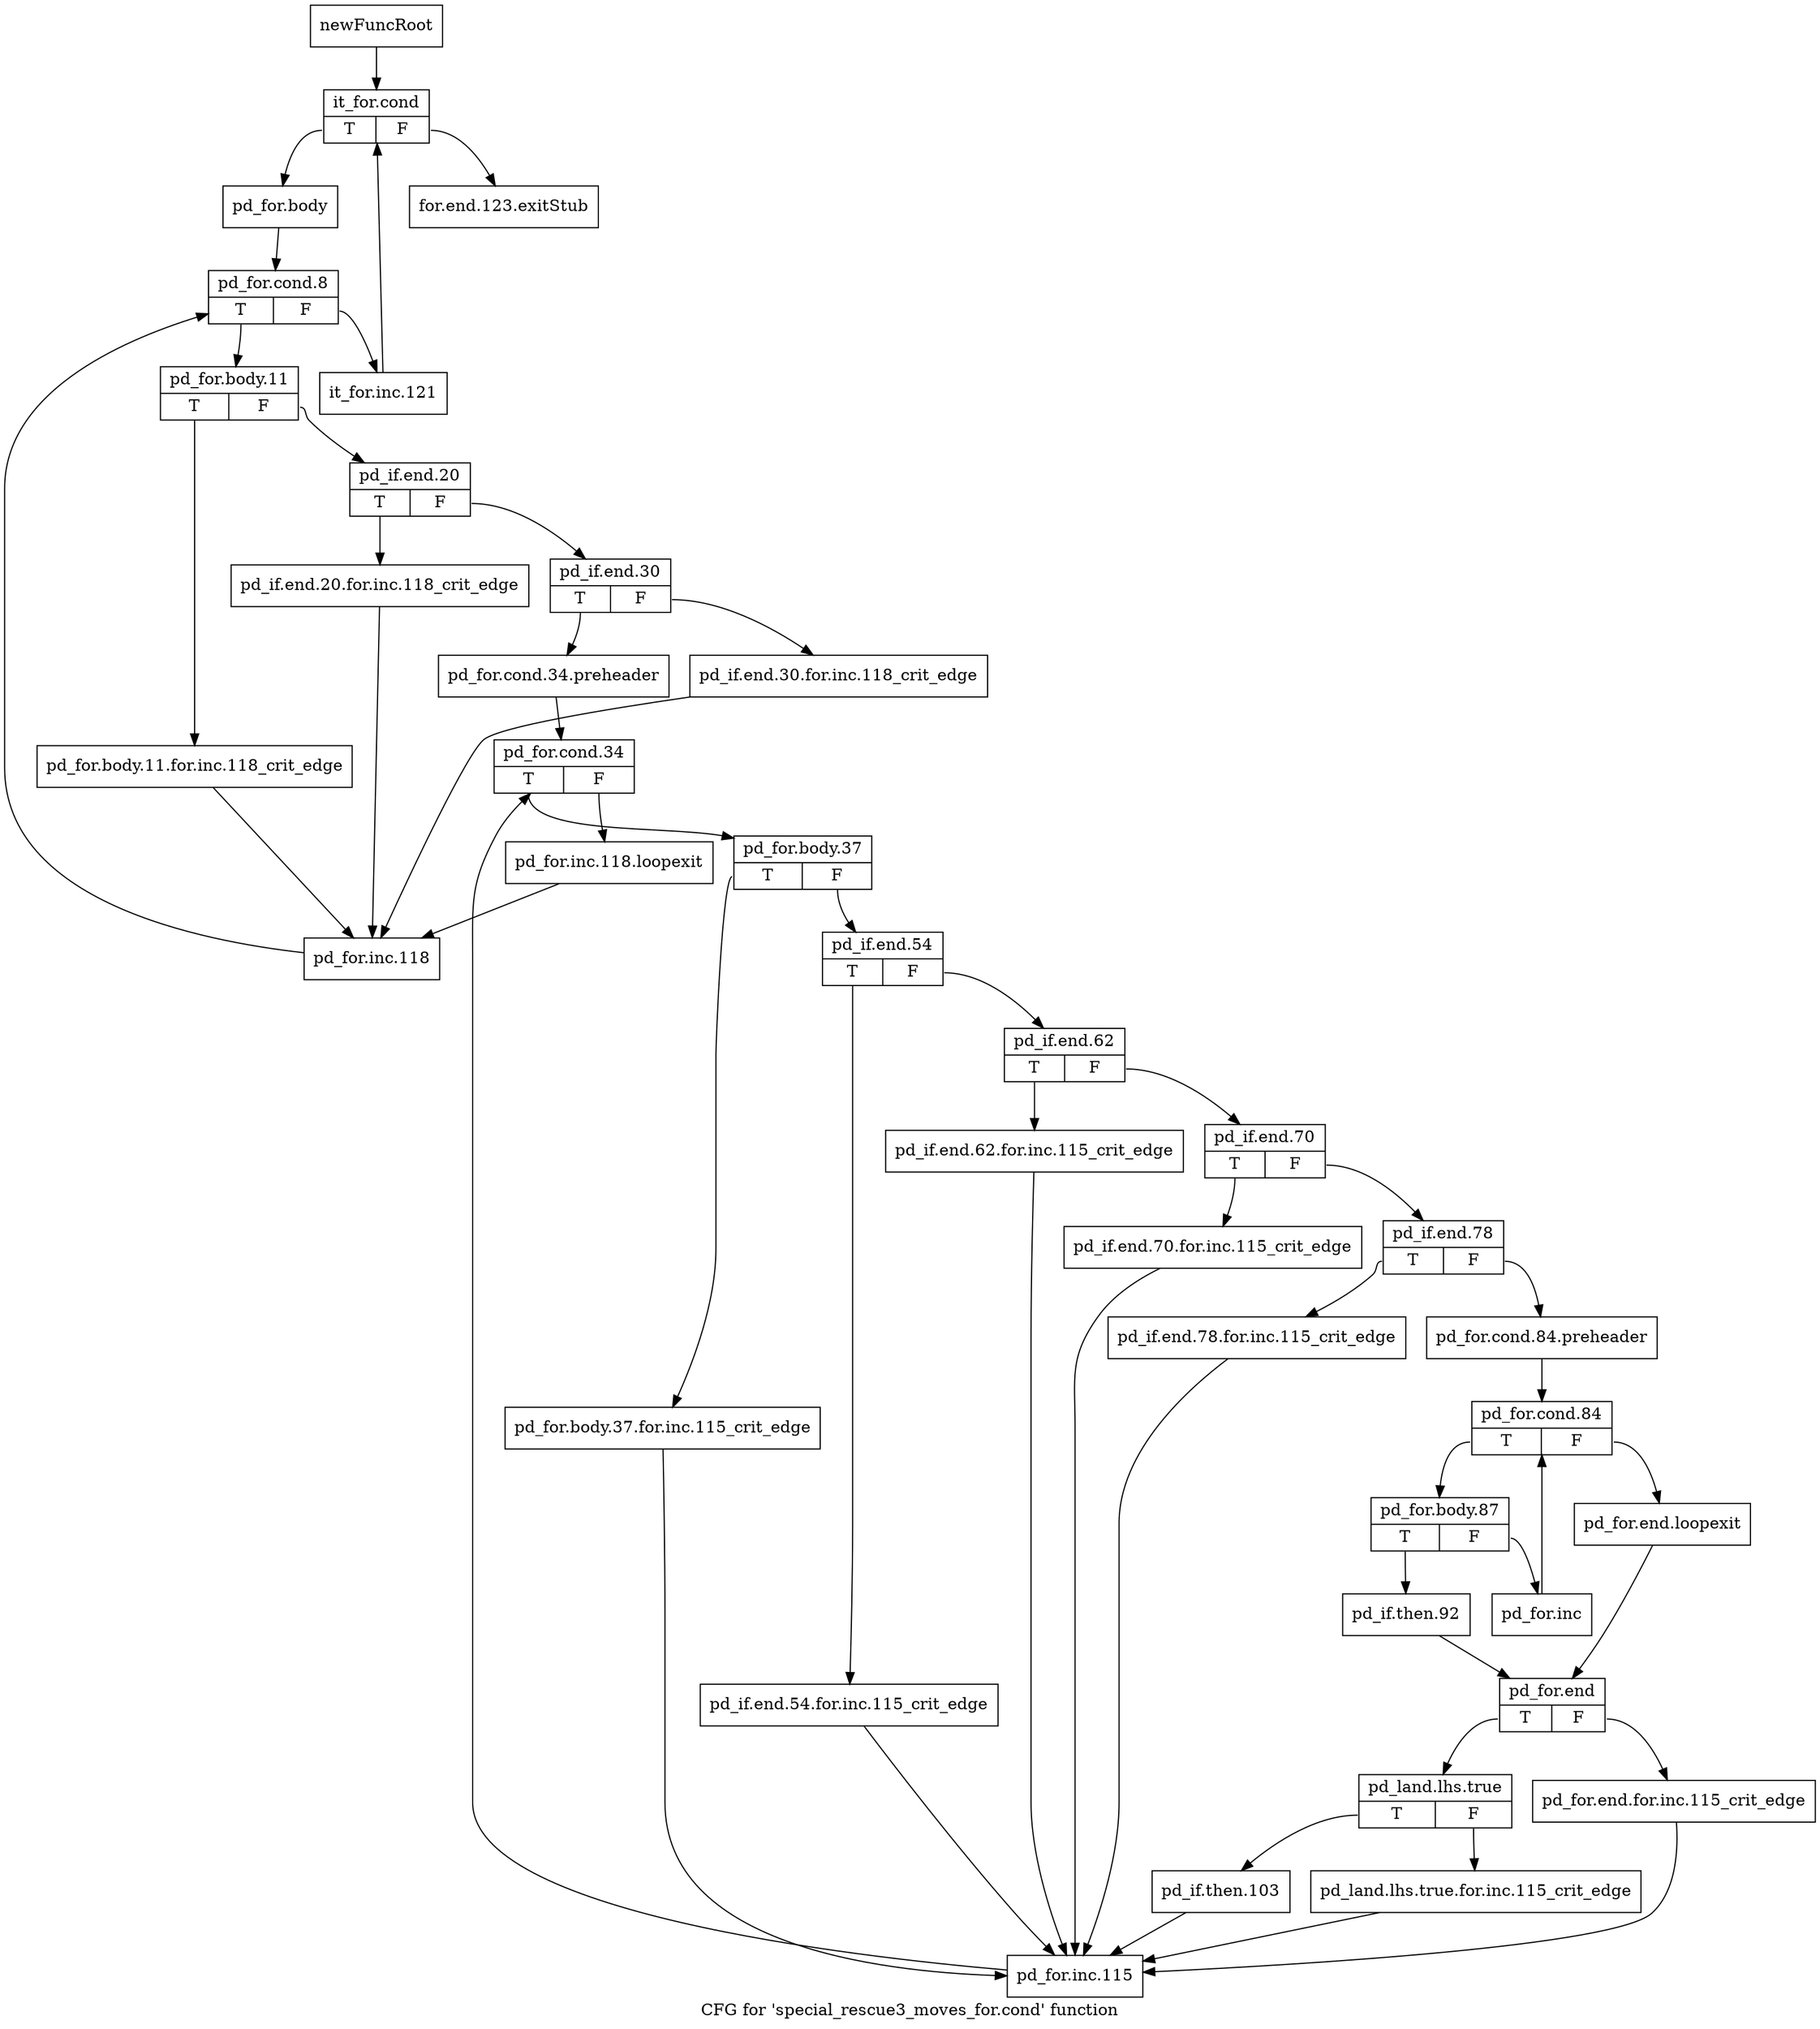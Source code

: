 digraph "CFG for 'special_rescue3_moves_for.cond' function" {
	label="CFG for 'special_rescue3_moves_for.cond' function";

	Node0x4441f20 [shape=record,label="{newFuncRoot}"];
	Node0x4441f20 -> Node0x4441fc0;
	Node0x4441f70 [shape=record,label="{for.end.123.exitStub}"];
	Node0x4441fc0 [shape=record,label="{it_for.cond|{<s0>T|<s1>F}}"];
	Node0x4441fc0:s0 -> Node0x4442010;
	Node0x4441fc0:s1 -> Node0x4441f70;
	Node0x4442010 [shape=record,label="{pd_for.body}"];
	Node0x4442010 -> Node0x4442060;
	Node0x4442060 [shape=record,label="{pd_for.cond.8|{<s0>T|<s1>F}}"];
	Node0x4442060:s0 -> Node0x4442100;
	Node0x4442060:s1 -> Node0x44420b0;
	Node0x44420b0 [shape=record,label="{it_for.inc.121}"];
	Node0x44420b0 -> Node0x4441fc0;
	Node0x4442100 [shape=record,label="{pd_for.body.11|{<s0>T|<s1>F}}"];
	Node0x4442100:s0 -> Node0x4443b40;
	Node0x4442100:s1 -> Node0x4442150;
	Node0x4442150 [shape=record,label="{pd_if.end.20|{<s0>T|<s1>F}}"];
	Node0x4442150:s0 -> Node0x4443af0;
	Node0x4442150:s1 -> Node0x44421a0;
	Node0x44421a0 [shape=record,label="{pd_if.end.30|{<s0>T|<s1>F}}"];
	Node0x44421a0:s0 -> Node0x4443320;
	Node0x44421a0:s1 -> Node0x44432d0;
	Node0x44432d0 [shape=record,label="{pd_if.end.30.for.inc.118_crit_edge}"];
	Node0x44432d0 -> Node0x4443b90;
	Node0x4443320 [shape=record,label="{pd_for.cond.34.preheader}"];
	Node0x4443320 -> Node0x4443370;
	Node0x4443370 [shape=record,label="{pd_for.cond.34|{<s0>T|<s1>F}}"];
	Node0x4443370:s0 -> Node0x4443410;
	Node0x4443370:s1 -> Node0x44433c0;
	Node0x44433c0 [shape=record,label="{pd_for.inc.118.loopexit}"];
	Node0x44433c0 -> Node0x4443b90;
	Node0x4443410 [shape=record,label="{pd_for.body.37|{<s0>T|<s1>F}}"];
	Node0x4443410:s0 -> Node0x4443a50;
	Node0x4443410:s1 -> Node0x4443460;
	Node0x4443460 [shape=record,label="{pd_if.end.54|{<s0>T|<s1>F}}"];
	Node0x4443460:s0 -> Node0x4443a00;
	Node0x4443460:s1 -> Node0x44434b0;
	Node0x44434b0 [shape=record,label="{pd_if.end.62|{<s0>T|<s1>F}}"];
	Node0x44434b0:s0 -> Node0x44439b0;
	Node0x44434b0:s1 -> Node0x4443500;
	Node0x4443500 [shape=record,label="{pd_if.end.70|{<s0>T|<s1>F}}"];
	Node0x4443500:s0 -> Node0x4443960;
	Node0x4443500:s1 -> Node0x4443550;
	Node0x4443550 [shape=record,label="{pd_if.end.78|{<s0>T|<s1>F}}"];
	Node0x4443550:s0 -> Node0x4443910;
	Node0x4443550:s1 -> Node0x44435a0;
	Node0x44435a0 [shape=record,label="{pd_for.cond.84.preheader}"];
	Node0x44435a0 -> Node0x44435f0;
	Node0x44435f0 [shape=record,label="{pd_for.cond.84|{<s0>T|<s1>F}}"];
	Node0x44435f0:s0 -> Node0x4443690;
	Node0x44435f0:s1 -> Node0x4443640;
	Node0x4443640 [shape=record,label="{pd_for.end.loopexit}"];
	Node0x4443640 -> Node0x4443780;
	Node0x4443690 [shape=record,label="{pd_for.body.87|{<s0>T|<s1>F}}"];
	Node0x4443690:s0 -> Node0x4443730;
	Node0x4443690:s1 -> Node0x44436e0;
	Node0x44436e0 [shape=record,label="{pd_for.inc}"];
	Node0x44436e0 -> Node0x44435f0;
	Node0x4443730 [shape=record,label="{pd_if.then.92}"];
	Node0x4443730 -> Node0x4443780;
	Node0x4443780 [shape=record,label="{pd_for.end|{<s0>T|<s1>F}}"];
	Node0x4443780:s0 -> Node0x4443820;
	Node0x4443780:s1 -> Node0x44437d0;
	Node0x44437d0 [shape=record,label="{pd_for.end.for.inc.115_crit_edge}"];
	Node0x44437d0 -> Node0x4443aa0;
	Node0x4443820 [shape=record,label="{pd_land.lhs.true|{<s0>T|<s1>F}}"];
	Node0x4443820:s0 -> Node0x44438c0;
	Node0x4443820:s1 -> Node0x4443870;
	Node0x4443870 [shape=record,label="{pd_land.lhs.true.for.inc.115_crit_edge}"];
	Node0x4443870 -> Node0x4443aa0;
	Node0x44438c0 [shape=record,label="{pd_if.then.103}"];
	Node0x44438c0 -> Node0x4443aa0;
	Node0x4443910 [shape=record,label="{pd_if.end.78.for.inc.115_crit_edge}"];
	Node0x4443910 -> Node0x4443aa0;
	Node0x4443960 [shape=record,label="{pd_if.end.70.for.inc.115_crit_edge}"];
	Node0x4443960 -> Node0x4443aa0;
	Node0x44439b0 [shape=record,label="{pd_if.end.62.for.inc.115_crit_edge}"];
	Node0x44439b0 -> Node0x4443aa0;
	Node0x4443a00 [shape=record,label="{pd_if.end.54.for.inc.115_crit_edge}"];
	Node0x4443a00 -> Node0x4443aa0;
	Node0x4443a50 [shape=record,label="{pd_for.body.37.for.inc.115_crit_edge}"];
	Node0x4443a50 -> Node0x4443aa0;
	Node0x4443aa0 [shape=record,label="{pd_for.inc.115}"];
	Node0x4443aa0 -> Node0x4443370;
	Node0x4443af0 [shape=record,label="{pd_if.end.20.for.inc.118_crit_edge}"];
	Node0x4443af0 -> Node0x4443b90;
	Node0x4443b40 [shape=record,label="{pd_for.body.11.for.inc.118_crit_edge}"];
	Node0x4443b40 -> Node0x4443b90;
	Node0x4443b90 [shape=record,label="{pd_for.inc.118}"];
	Node0x4443b90 -> Node0x4442060;
}
